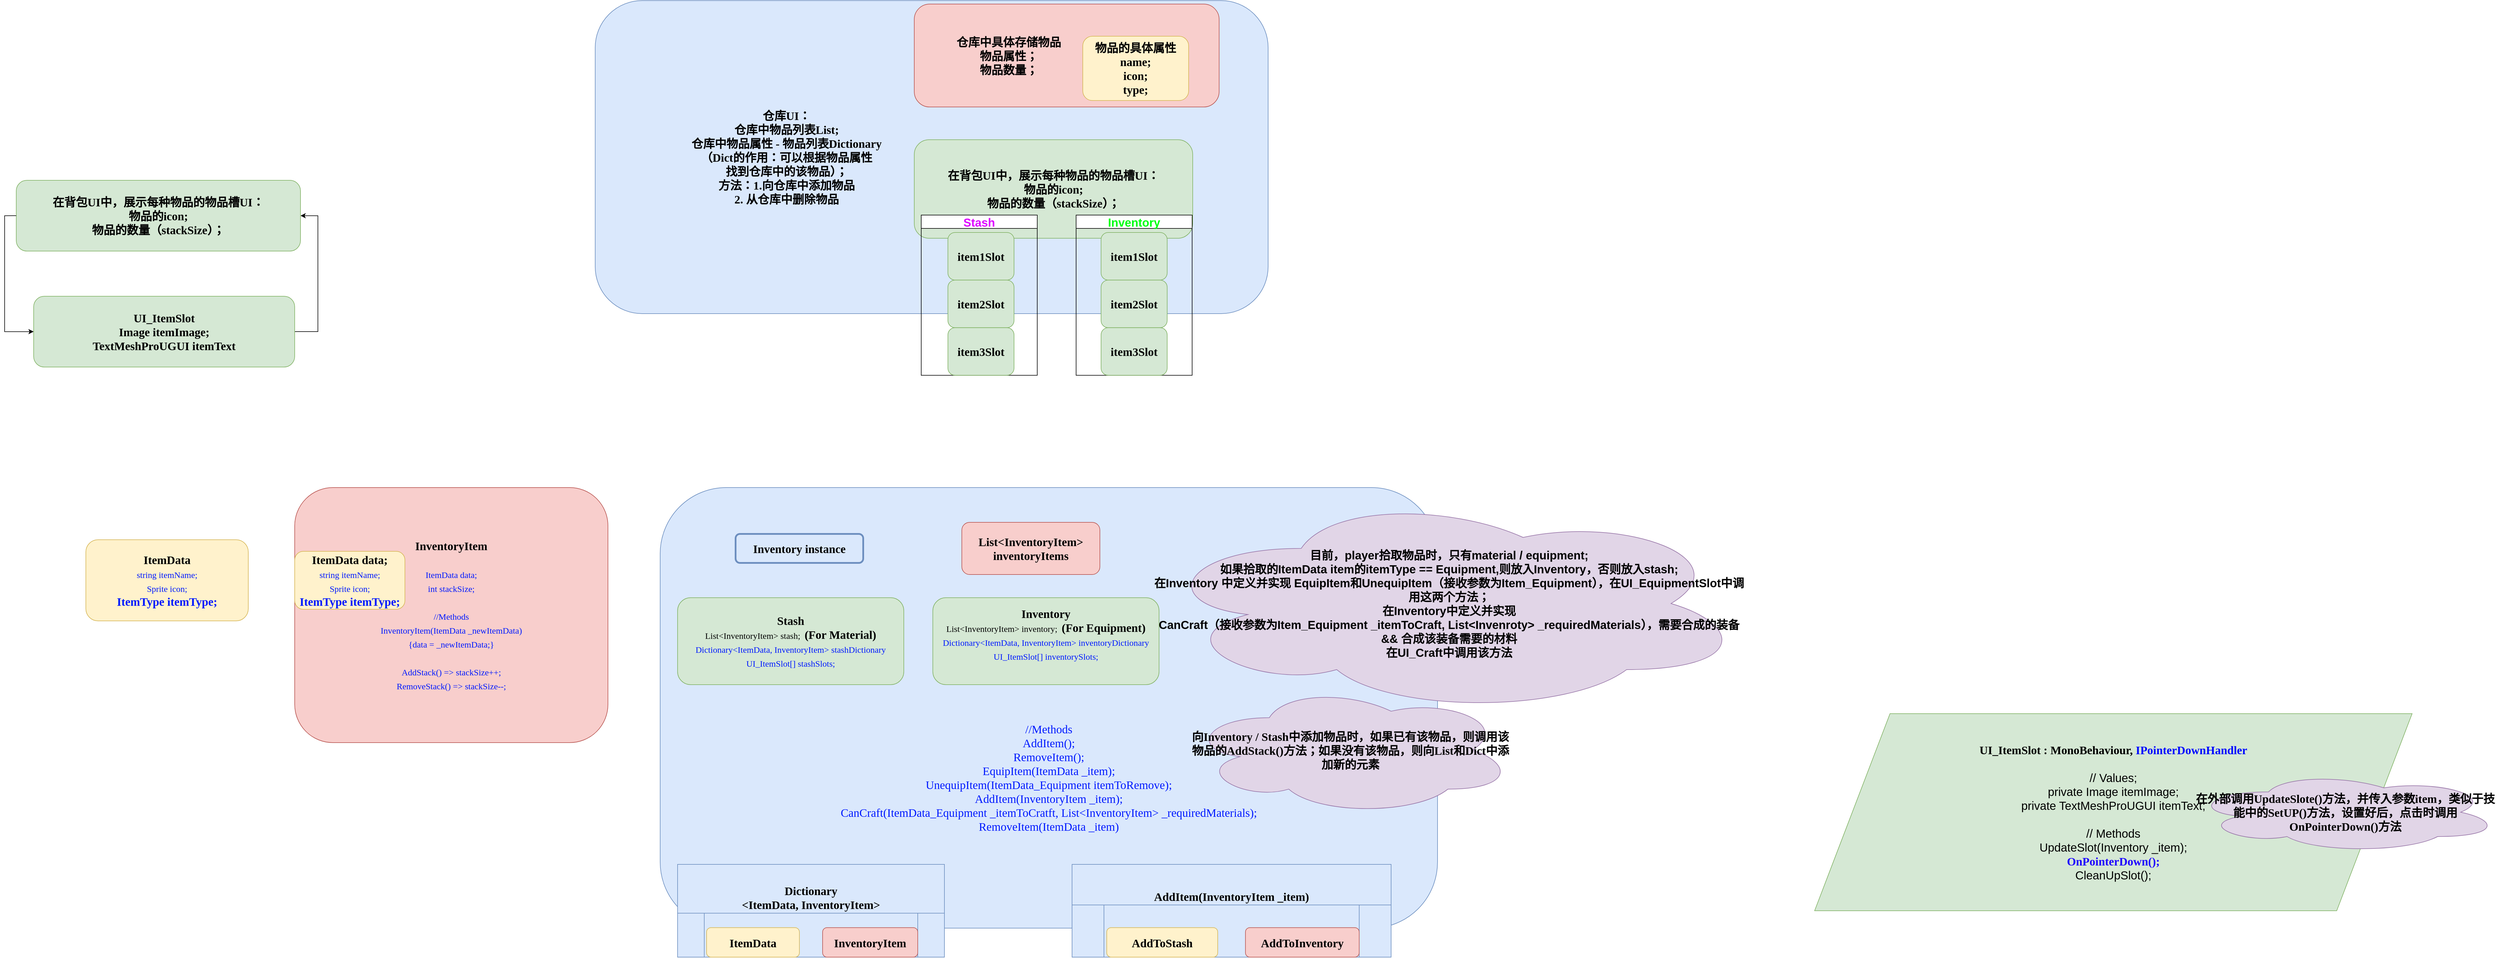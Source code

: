 <mxfile version="27.0.3">
  <diagram name="第 1 页" id="d9a0k_mFq8F035uaQbnA">
    <mxGraphModel dx="3420" dy="2582" grid="1" gridSize="10" guides="1" tooltips="1" connect="1" arrows="1" fold="1" page="1" pageScale="1" pageWidth="827" pageHeight="1169" math="0" shadow="0">
      <root>
        <mxCell id="0" />
        <mxCell id="1" parent="0" />
        <mxCell id="zPP25lYwPmgQLzwcbYbT-2" value="ItemData&lt;div&gt;&lt;span style=&quot;font-weight: normal;&quot;&gt;&lt;font style=&quot;font-size: 15px; color: rgb(0, 25, 255);&quot;&gt;string itemName;&lt;/font&gt;&lt;/span&gt;&lt;/div&gt;&lt;div&gt;&lt;span style=&quot;font-weight: normal;&quot;&gt;&lt;font style=&quot;font-size: 15px; color: rgb(0, 25, 255);&quot;&gt;Sprite icon;&lt;/font&gt;&lt;/span&gt;&lt;/div&gt;&lt;div&gt;&lt;font style=&quot;color: rgb(0, 25, 255);&quot;&gt;ItemType itemType;&lt;/font&gt;&lt;/div&gt;" style="rounded=1;whiteSpace=wrap;html=1;fillColor=#fff2cc;strokeColor=#d6b656;fontSize=20;fontStyle=1;fontFamily=Comic Sans MS;" vertex="1" parent="1">
          <mxGeometry x="30" y="120" width="280" height="140" as="geometry" />
        </mxCell>
        <mxCell id="zPP25lYwPmgQLzwcbYbT-7" value="" style="group" vertex="1" connectable="0" parent="1">
          <mxGeometry x="390" y="30" width="540" height="440" as="geometry" />
        </mxCell>
        <mxCell id="zPP25lYwPmgQLzwcbYbT-3" value="InventoryItem&lt;div&gt;&lt;br&gt;&lt;div&gt;&lt;span style=&quot;font-weight: normal;&quot;&gt;&lt;font style=&quot;font-size: 15px; color: rgb(0, 25, 255);&quot;&gt;ItemData data;&lt;/font&gt;&lt;/span&gt;&lt;/div&gt;&lt;div&gt;&lt;span style=&quot;font-weight: normal;&quot;&gt;&lt;font style=&quot;font-size: 15px; color: rgb(0, 25, 255);&quot;&gt;int stackSize;&lt;/font&gt;&lt;/span&gt;&lt;/div&gt;&lt;/div&gt;&lt;div&gt;&lt;span style=&quot;font-weight: normal;&quot;&gt;&lt;font style=&quot;font-size: 15px; color: rgb(0, 25, 255);&quot;&gt;&lt;br&gt;&lt;/font&gt;&lt;/span&gt;&lt;/div&gt;&lt;div&gt;&lt;span style=&quot;font-weight: normal;&quot;&gt;&lt;font style=&quot;font-size: 15px; color: rgb(0, 25, 255);&quot;&gt;//Methods&lt;/font&gt;&lt;/span&gt;&lt;/div&gt;&lt;div&gt;&lt;span style=&quot;font-weight: normal;&quot;&gt;&lt;font style=&quot;font-size: 15px; color: rgb(0, 25, 255);&quot;&gt;InventoryItem(ItemData _newItemData)&lt;/font&gt;&lt;/span&gt;&lt;/div&gt;&lt;div&gt;&lt;span style=&quot;font-weight: normal;&quot;&gt;&lt;font style=&quot;font-size: 15px; color: rgb(0, 25, 255);&quot;&gt;{data = _newItemData;}&lt;/font&gt;&lt;/span&gt;&lt;/div&gt;&lt;div&gt;&lt;span style=&quot;font-weight: normal;&quot;&gt;&lt;font style=&quot;font-size: 15px; color: rgb(0, 25, 255);&quot;&gt;&lt;br&gt;&lt;/font&gt;&lt;/span&gt;&lt;/div&gt;&lt;div&gt;&lt;span style=&quot;font-weight: normal;&quot;&gt;&lt;font style=&quot;font-size: 15px; color: rgb(0, 25, 255);&quot;&gt;AddStack() =&amp;gt;&amp;nbsp;&lt;/font&gt;&lt;/span&gt;&lt;span style=&quot;color: rgb(0, 25, 255); font-size: 15px; font-weight: 400; background-color: transparent;&quot;&gt;stackSize++;&lt;/span&gt;&lt;/div&gt;&lt;div&gt;&lt;span style=&quot;font-weight: normal;&quot;&gt;&lt;font style=&quot;font-size: 15px; color: rgb(0, 25, 255);&quot;&gt;RemoveStack() =&amp;gt;&amp;nbsp;&lt;/font&gt;&lt;/span&gt;&lt;span style=&quot;background-color: transparent; font-size: 15px; font-weight: 400;&quot;&gt;&lt;font color=&quot;#0019ff&quot;&gt;stackSize--;&lt;/font&gt;&lt;/span&gt;&lt;/div&gt;" style="rounded=1;whiteSpace=wrap;html=1;fillColor=#f8cecc;strokeColor=#b85450;fontSize=20;fontStyle=1;fontFamily=Comic Sans MS;" vertex="1" parent="zPP25lYwPmgQLzwcbYbT-7">
          <mxGeometry width="540" height="440" as="geometry" />
        </mxCell>
        <mxCell id="zPP25lYwPmgQLzwcbYbT-4" value="ItemData data;&lt;div&gt;&lt;span style=&quot;font-weight: normal;&quot;&gt;&lt;font style=&quot;font-size: 15px; color: rgb(0, 25, 255);&quot;&gt;string itemName;&lt;/font&gt;&lt;/span&gt;&lt;/div&gt;&lt;div&gt;&lt;span style=&quot;font-weight: normal;&quot;&gt;&lt;font style=&quot;font-size: 15px; color: rgb(0, 25, 255);&quot;&gt;Sprite icon;&lt;/font&gt;&lt;/span&gt;&lt;/div&gt;&lt;div&gt;&lt;span style=&quot;color: rgb(0, 25, 255);&quot;&gt;&lt;font style=&quot;&quot;&gt;ItemType itemType;&lt;/font&gt;&lt;/span&gt;&lt;span style=&quot;font-weight: normal;&quot;&gt;&lt;font style=&quot;font-size: 15px; color: rgb(0, 25, 255);&quot;&gt;&lt;/font&gt;&lt;/span&gt;&lt;/div&gt;" style="rounded=1;whiteSpace=wrap;html=1;fillColor=#fff2cc;strokeColor=#d6b656;fontSize=20;fontStyle=1;fontFamily=Comic Sans MS;" vertex="1" parent="zPP25lYwPmgQLzwcbYbT-7">
          <mxGeometry y="110" width="190" height="100" as="geometry" />
        </mxCell>
        <mxCell id="zPP25lYwPmgQLzwcbYbT-27" value="" style="group;fontSize=20;" vertex="1" connectable="0" parent="1">
          <mxGeometry x="908" y="-810" width="1160" height="646.36" as="geometry" />
        </mxCell>
        <mxCell id="zPP25lYwPmgQLzwcbYbT-24" value="仓库UI：&lt;div&gt;仓库中物品列表List;&lt;/div&gt;&lt;div&gt;仓库中物品属性 - 物品列表Dictionary&lt;br&gt;（Dict的作用：可以根据物品属性&lt;br&gt;找到仓库中的该物品）；&lt;/div&gt;&lt;div&gt;方法：1.向仓库中添加物品&lt;/div&gt;&lt;div&gt;2. 从仓库中删除物品&lt;/div&gt;" style="rounded=1;whiteSpace=wrap;html=1;fillColor=#dae8fc;strokeColor=#6c8ebf;fontSize=20;fontStyle=1;fontFamily=Comic Sans MS;labelPosition=center;verticalLabelPosition=middle;align=center;verticalAlign=middle;spacingLeft=-500;" vertex="1" parent="zPP25lYwPmgQLzwcbYbT-27">
          <mxGeometry width="1160" height="540" as="geometry" />
        </mxCell>
        <mxCell id="zPP25lYwPmgQLzwcbYbT-28" value="" style="group" vertex="1" connectable="0" parent="zPP25lYwPmgQLzwcbYbT-27">
          <mxGeometry x="550" y="6" width="525.56" height="177.53" as="geometry" />
        </mxCell>
        <mxCell id="zPP25lYwPmgQLzwcbYbT-25" value="仓库中具体存储物品&lt;div&gt;物品属性；&lt;/div&gt;&lt;div&gt;物品数量；&lt;/div&gt;" style="rounded=1;whiteSpace=wrap;html=1;fillColor=#f8cecc;strokeColor=#b85450;fontSize=20;fontStyle=1;fontFamily=Comic Sans MS;container=0;labelPosition=center;verticalLabelPosition=middle;align=center;verticalAlign=middle;spacingLeft=-200;" vertex="1" parent="zPP25lYwPmgQLzwcbYbT-28">
          <mxGeometry width="525.56" height="177.53" as="geometry" />
        </mxCell>
        <mxCell id="zPP25lYwPmgQLzwcbYbT-26" value="物品的具体属性&lt;div&gt;name;&lt;/div&gt;&lt;div&gt;icon;&lt;/div&gt;&lt;div&gt;type;&lt;/div&gt;" style="rounded=1;whiteSpace=wrap;html=1;fillColor=#fff2cc;strokeColor=#d6b656;fontSize=20;fontStyle=1;fontFamily=Comic Sans MS;labelPosition=center;verticalLabelPosition=middle;align=center;verticalAlign=middle;" vertex="1" parent="zPP25lYwPmgQLzwcbYbT-28">
          <mxGeometry x="290.491" y="55.478" width="182.513" height="110.956" as="geometry" />
        </mxCell>
        <mxCell id="zPP25lYwPmgQLzwcbYbT-37" value="在背包UI中，展示每种物品的物品槽UI：&lt;div&gt;物品的icon;&lt;/div&gt;&lt;div&gt;物品的数量（stackSize）；&lt;/div&gt;" style="rounded=1;whiteSpace=wrap;html=1;fillColor=#d5e8d4;strokeColor=#82b366;fontSize=20;fontStyle=1;fontFamily=Comic Sans MS;labelPosition=center;verticalLabelPosition=middle;align=center;verticalAlign=middle;" vertex="1" parent="zPP25lYwPmgQLzwcbYbT-27">
          <mxGeometry x="550" y="240" width="480" height="170" as="geometry" />
        </mxCell>
        <mxCell id="zPP25lYwPmgQLzwcbYbT-48" value="Stash" style="swimlane;whiteSpace=wrap;html=1;fontSize=20;fontColor=#DD06FF;" vertex="1" parent="zPP25lYwPmgQLzwcbYbT-27">
          <mxGeometry x="562" y="370" width="200" height="276.36" as="geometry" />
        </mxCell>
        <mxCell id="zPP25lYwPmgQLzwcbYbT-40" value="item1Slot" style="rounded=1;whiteSpace=wrap;html=1;fillColor=#d5e8d4;strokeColor=#82b366;fontSize=20;fontStyle=1;fontFamily=Comic Sans MS;labelPosition=center;verticalLabelPosition=middle;align=center;verticalAlign=middle;" vertex="1" parent="zPP25lYwPmgQLzwcbYbT-27">
          <mxGeometry x="608" y="400" width="114" height="82.12" as="geometry" />
        </mxCell>
        <mxCell id="zPP25lYwPmgQLzwcbYbT-41" value="item2Slot" style="rounded=1;whiteSpace=wrap;html=1;fillColor=#d5e8d4;strokeColor=#82b366;fontSize=20;fontStyle=1;fontFamily=Comic Sans MS;labelPosition=center;verticalLabelPosition=middle;align=center;verticalAlign=middle;" vertex="1" parent="zPP25lYwPmgQLzwcbYbT-27">
          <mxGeometry x="608" y="482.12" width="114" height="82.12" as="geometry" />
        </mxCell>
        <mxCell id="zPP25lYwPmgQLzwcbYbT-42" value="item3Slot" style="rounded=1;whiteSpace=wrap;html=1;fillColor=#d5e8d4;strokeColor=#82b366;fontSize=20;fontStyle=1;fontFamily=Comic Sans MS;labelPosition=center;verticalLabelPosition=middle;align=center;verticalAlign=middle;" vertex="1" parent="zPP25lYwPmgQLzwcbYbT-27">
          <mxGeometry x="608" y="564.24" width="114" height="82.12" as="geometry" />
        </mxCell>
        <mxCell id="zPP25lYwPmgQLzwcbYbT-49" value="Inventory" style="swimlane;whiteSpace=wrap;html=1;fontSize=20;fontColor=#01FF12;" vertex="1" parent="zPP25lYwPmgQLzwcbYbT-27">
          <mxGeometry x="829" y="370" width="200" height="276.36" as="geometry" />
        </mxCell>
        <mxCell id="zPP25lYwPmgQLzwcbYbT-46" value="item1Slot" style="rounded=1;whiteSpace=wrap;html=1;fillColor=#d5e8d4;strokeColor=#82b366;fontSize=20;fontStyle=1;fontFamily=Comic Sans MS;labelPosition=center;verticalLabelPosition=middle;align=center;verticalAlign=middle;" vertex="1" parent="zPP25lYwPmgQLzwcbYbT-49">
          <mxGeometry x="43" y="30" width="114" height="82.12" as="geometry" />
        </mxCell>
        <mxCell id="zPP25lYwPmgQLzwcbYbT-45" value="item2Slot" style="rounded=1;whiteSpace=wrap;html=1;fillColor=#d5e8d4;strokeColor=#82b366;fontSize=20;fontStyle=1;fontFamily=Comic Sans MS;labelPosition=center;verticalLabelPosition=middle;align=center;verticalAlign=middle;" vertex="1" parent="zPP25lYwPmgQLzwcbYbT-49">
          <mxGeometry x="43" y="112.12" width="114" height="82.12" as="geometry" />
        </mxCell>
        <mxCell id="zPP25lYwPmgQLzwcbYbT-44" value="item3Slot" style="rounded=1;whiteSpace=wrap;html=1;fillColor=#d5e8d4;strokeColor=#82b366;fontSize=20;fontStyle=1;fontFamily=Comic Sans MS;labelPosition=center;verticalLabelPosition=middle;align=center;verticalAlign=middle;" vertex="1" parent="zPP25lYwPmgQLzwcbYbT-49">
          <mxGeometry x="43" y="194.24" width="114" height="82.12" as="geometry" />
        </mxCell>
        <mxCell id="zPP25lYwPmgQLzwcbYbT-36" value="" style="group" vertex="1" connectable="0" parent="1">
          <mxGeometry x="-90" y="-500" width="520" height="322.12" as="geometry" />
        </mxCell>
        <mxCell id="zPP25lYwPmgQLzwcbYbT-35" style="edgeStyle=orthogonalEdgeStyle;rounded=0;orthogonalLoop=1;jettySize=auto;html=1;entryX=1;entryY=0.5;entryDx=0;entryDy=0;" edge="1" parent="zPP25lYwPmgQLzwcbYbT-36" source="zPP25lYwPmgQLzwcbYbT-29" target="zPP25lYwPmgQLzwcbYbT-30">
          <mxGeometry relative="1" as="geometry">
            <Array as="points">
              <mxPoint x="520" y="261" />
              <mxPoint x="520" y="61" />
            </Array>
          </mxGeometry>
        </mxCell>
        <mxCell id="zPP25lYwPmgQLzwcbYbT-29" value="UI_ItemSlot&lt;div&gt;Image itemImage;&lt;/div&gt;&lt;div&gt;TextMeshProUGUI itemText&lt;/div&gt;" style="rounded=1;whiteSpace=wrap;html=1;fillColor=#d5e8d4;strokeColor=#82b366;fontSize=20;fontStyle=1;fontFamily=Comic Sans MS;labelPosition=center;verticalLabelPosition=middle;align=center;verticalAlign=middle;" vertex="1" parent="zPP25lYwPmgQLzwcbYbT-36">
          <mxGeometry x="30" y="200" width="450" height="122.12" as="geometry" />
        </mxCell>
        <mxCell id="zPP25lYwPmgQLzwcbYbT-30" value="在背包UI中，展示每种物品的物品槽UI：&lt;div&gt;物品的icon;&lt;/div&gt;&lt;div&gt;物品的数量（stackSize）；&lt;/div&gt;" style="rounded=1;whiteSpace=wrap;html=1;fillColor=#d5e8d4;strokeColor=#82b366;fontSize=20;fontStyle=1;fontFamily=Comic Sans MS;labelPosition=center;verticalLabelPosition=middle;align=center;verticalAlign=middle;" vertex="1" parent="zPP25lYwPmgQLzwcbYbT-36">
          <mxGeometry width="490" height="122.12" as="geometry" />
        </mxCell>
        <mxCell id="zPP25lYwPmgQLzwcbYbT-31" style="edgeStyle=orthogonalEdgeStyle;rounded=0;orthogonalLoop=1;jettySize=auto;html=1;entryX=0;entryY=0.5;entryDx=0;entryDy=0;exitX=0;exitY=0.5;exitDx=0;exitDy=0;" edge="1" parent="zPP25lYwPmgQLzwcbYbT-36" source="zPP25lYwPmgQLzwcbYbT-30" target="zPP25lYwPmgQLzwcbYbT-29">
          <mxGeometry relative="1" as="geometry" />
        </mxCell>
        <mxCell id="zPP25lYwPmgQLzwcbYbT-50" value="" style="group" vertex="1" connectable="0" parent="1">
          <mxGeometry x="1020" y="30" width="1940" height="800" as="geometry" />
        </mxCell>
        <mxCell id="zPP25lYwPmgQLzwcbYbT-6" value="&lt;div&gt;&lt;font&gt;&lt;br&gt;&lt;/font&gt;&lt;/div&gt;&lt;div&gt;&lt;font&gt;&lt;br&gt;&lt;/font&gt;&lt;/div&gt;&lt;div&gt;&lt;font&gt;&lt;br&gt;&lt;/font&gt;&lt;/div&gt;&lt;div&gt;&lt;font&gt;&lt;br&gt;&lt;/font&gt;&lt;/div&gt;&lt;div&gt;&lt;font&gt;&lt;br&gt;&lt;/font&gt;&lt;/div&gt;&lt;div&gt;&lt;font&gt;&lt;br&gt;&lt;/font&gt;&lt;/div&gt;&lt;div&gt;&lt;font&gt;&lt;br&gt;&lt;/font&gt;&lt;/div&gt;&lt;div&gt;&lt;font&gt;&lt;br&gt;&lt;/font&gt;&lt;/div&gt;&lt;div&gt;&lt;font&gt;&lt;br&gt;&lt;/font&gt;&lt;/div&gt;&lt;div&gt;&lt;font&gt;&lt;br&gt;&lt;/font&gt;&lt;/div&gt;&lt;div&gt;&lt;span style=&quot;font-weight: normal;&quot;&gt;&lt;font style=&quot;color: rgb(0, 25, 255);&quot;&gt;//Methods&lt;/font&gt;&lt;/span&gt;&lt;/div&gt;&lt;div&gt;&lt;font color=&quot;#0019ff&quot;&gt;&lt;span style=&quot;font-weight: 400;&quot;&gt;AddItem();&lt;/span&gt;&lt;/font&gt;&lt;/div&gt;&lt;div&gt;&lt;font color=&quot;#0019ff&quot;&gt;&lt;span style=&quot;font-weight: 400;&quot;&gt;RemoveItem();&lt;/span&gt;&lt;/font&gt;&lt;/div&gt;&lt;div&gt;&lt;font&gt;&lt;font color=&quot;#0019ff&quot;&gt;&lt;span style=&quot;font-weight: 400;&quot;&gt;EquipItem(&lt;/span&gt;&lt;/font&gt;&lt;span style=&quot;background-color: transparent; font-weight: 400;&quot;&gt;&lt;font color=&quot;#0019ff&quot;&gt;ItemData _item&lt;/font&gt;&lt;/span&gt;&lt;span style=&quot;font-weight: 400; color: light-dark(rgb(0, 25, 255), rgb(175, 196, 255)); background-color: transparent;&quot;&gt;);&lt;/span&gt;&lt;/font&gt;&lt;/div&gt;&lt;div&gt;&lt;span style=&quot;background-color: transparent;&quot;&gt;&lt;font color=&quot;#0019ff&quot;&gt;&lt;span style=&quot;font-weight: 400;&quot;&gt;UnequipItem(ItemData_Equipment itemToRemove);&lt;/span&gt;&lt;/font&gt;&lt;/span&gt;&lt;/div&gt;&lt;div&gt;&lt;span style=&quot;background-color: transparent;&quot;&gt;&lt;font color=&quot;#0019ff&quot;&gt;&lt;span style=&quot;font-weight: 400;&quot;&gt;AddItem(InventoryItem _item);&lt;/span&gt;&lt;/font&gt;&lt;/span&gt;&lt;/div&gt;&lt;div&gt;&lt;span style=&quot;background-color: transparent;&quot;&gt;&lt;font color=&quot;#0019ff&quot;&gt;&lt;span style=&quot;font-weight: 400;&quot;&gt;CanCraft(ItemData_Equipment _itemToCratft, List&amp;lt;InventoryItem&amp;gt; _requiredMaterials);&lt;/span&gt;&lt;/font&gt;&lt;/span&gt;&lt;/div&gt;&lt;div&gt;&lt;span style=&quot;background-color: transparent;&quot;&gt;&lt;font color=&quot;#0019ff&quot;&gt;&lt;span style=&quot;font-weight: 400;&quot;&gt;RemoveItem(ItemData _item)&lt;/span&gt;&lt;/font&gt;&lt;/span&gt;&lt;/div&gt;" style="rounded=1;whiteSpace=wrap;html=1;fillColor=#dae8fc;strokeColor=#6c8ebf;fontSize=20;fontStyle=1;fontFamily=Comic Sans MS;" vertex="1" parent="zPP25lYwPmgQLzwcbYbT-50">
          <mxGeometry width="1340" height="760" as="geometry" />
        </mxCell>
        <mxCell id="zPP25lYwPmgQLzwcbYbT-8" value="Inventory instance" style="rounded=1;whiteSpace=wrap;html=1;fillColor=#dae8fc;strokeColor=#6c8ebf;fontSize=20;fontStyle=1;fontFamily=Comic Sans MS;strokeWidth=3;" vertex="1" parent="zPP25lYwPmgQLzwcbYbT-50">
          <mxGeometry x="130" y="80" width="220" height="50" as="geometry" />
        </mxCell>
        <mxCell id="zPP25lYwPmgQLzwcbYbT-23" value="List&amp;lt;InventoryItem&amp;gt; inventoryItems" style="rounded=1;whiteSpace=wrap;html=1;fillColor=#f8cecc;strokeColor=#b85450;fontSize=20;fontStyle=1;fontFamily=Comic Sans MS;container=0;" vertex="1" parent="zPP25lYwPmgQLzwcbYbT-50">
          <mxGeometry x="520" y="60" width="238" height="90" as="geometry" />
        </mxCell>
        <mxCell id="zPP25lYwPmgQLzwcbYbT-39" value="" style="group" vertex="1" connectable="0" parent="zPP25lYwPmgQLzwcbYbT-50">
          <mxGeometry x="30" y="650" width="460" height="160" as="geometry" />
        </mxCell>
        <mxCell id="zPP25lYwPmgQLzwcbYbT-18" value="" style="group;fillColor=#dae8fc;strokeColor=#6c8ebf;container=0;" vertex="1" connectable="0" parent="zPP25lYwPmgQLzwcbYbT-39">
          <mxGeometry width="460" height="160" as="geometry" />
        </mxCell>
        <mxCell id="zPP25lYwPmgQLzwcbYbT-9" value="Dictionary&lt;div&gt;&amp;lt;ItemData, InventoryItem&amp;gt;&lt;/div&gt;" style="shape=process;whiteSpace=wrap;html=1;backgroundOutline=1;fontStyle=1;fontSize=20;fontFamily=Comic Sans MS;labelPosition=center;verticalLabelPosition=top;align=center;verticalAlign=bottom;container=0;fillColor=#dae8fc;strokeColor=#6c8ebf;" vertex="1" parent="zPP25lYwPmgQLzwcbYbT-39">
          <mxGeometry y="84.211" width="460" height="75.789" as="geometry" />
        </mxCell>
        <mxCell id="zPP25lYwPmgQLzwcbYbT-13" value="ItemData" style="rounded=1;whiteSpace=wrap;html=1;fillColor=#fff2cc;strokeColor=#d6b656;fontSize=20;fontStyle=1;fontFamily=Comic Sans MS;container=0;" vertex="1" parent="zPP25lYwPmgQLzwcbYbT-39">
          <mxGeometry x="50" y="109.091" width="160" height="50.909" as="geometry" />
        </mxCell>
        <mxCell id="zPP25lYwPmgQLzwcbYbT-16" value="InventoryItem" style="rounded=1;whiteSpace=wrap;html=1;fillColor=#f8cecc;strokeColor=#b85450;fontSize=20;fontStyle=1;fontFamily=Comic Sans MS;container=0;" vertex="1" parent="zPP25lYwPmgQLzwcbYbT-39">
          <mxGeometry x="250" y="109.091" width="164" height="50.909" as="geometry" />
        </mxCell>
        <mxCell id="zPP25lYwPmgQLzwcbYbT-52" value="&lt;div&gt;&lt;div&gt;Stash&lt;/div&gt;&lt;div&gt;&lt;div&gt;&lt;div&gt;&lt;span style=&quot;font-size: 15px; font-weight: 400;&quot;&gt;List&amp;lt;InventoryItem&amp;gt; stash;&amp;nbsp;&lt;/span&gt;&lt;span style=&quot;font-size: 15px;&quot;&gt;&amp;nbsp;&lt;/span&gt;&lt;font&gt;(For Material)&lt;/font&gt;&lt;/div&gt;&lt;div&gt;&lt;span style=&quot;font-weight: normal;&quot;&gt;&lt;font style=&quot;font-size: 15px; color: rgb(0, 25, 255);&quot;&gt;Dictionary&amp;lt;ItemData, InventoryItem&amp;gt; stashDictionary&lt;/font&gt;&lt;/span&gt;&lt;/div&gt;&lt;/div&gt;&lt;div&gt;&lt;font style=&quot;color: rgb(0, 25, 255);&quot;&gt;&lt;span style=&quot;font-size: 15px; font-weight: 400;&quot;&gt;UI_ItemSlot[] stashSlots;&lt;/span&gt;&lt;/font&gt;&lt;/div&gt;&lt;/div&gt;&lt;/div&gt;" style="rounded=1;whiteSpace=wrap;html=1;fillColor=#d5e8d4;strokeColor=#82b366;fontSize=20;fontStyle=1;fontFamily=Comic Sans MS;labelPosition=center;verticalLabelPosition=middle;align=center;verticalAlign=middle;" vertex="1" parent="zPP25lYwPmgQLzwcbYbT-50">
          <mxGeometry x="30" y="190" width="390" height="150" as="geometry" />
        </mxCell>
        <mxCell id="zPP25lYwPmgQLzwcbYbT-51" value="Inventory&lt;div&gt;&lt;div&gt;&lt;font&gt;&lt;span style=&quot;font-size: 15px; font-weight: 400;&quot;&gt;List&amp;lt;InventoryItem&amp;gt; inventory;&amp;nbsp;&lt;/span&gt;&lt;span style=&quot;font-size: 15px;&quot;&gt;&amp;nbsp;&lt;/span&gt;&lt;font&gt;(For Equipment)&lt;/font&gt;&lt;/font&gt;&lt;/div&gt;&lt;div&gt;&lt;span style=&quot;font-weight: normal;&quot;&gt;&lt;font style=&quot;font-size: 15px; color: rgb(0, 25, 255);&quot;&gt;Dictionary&amp;lt;ItemData, InventoryItem&amp;gt; inventoryDictionary&lt;/font&gt;&lt;/span&gt;&lt;/div&gt;&lt;/div&gt;&lt;div&gt;&lt;font style=&quot;color: rgb(0, 25, 255);&quot;&gt;&lt;font&gt;&lt;span style=&quot;font-size: 15px; font-weight: 400;&quot;&gt;UI_ItemSlot[] inventorySlots;&lt;/span&gt;&lt;/font&gt;&lt;/font&gt;&lt;/div&gt;&lt;div&gt;&lt;br&gt;&lt;/div&gt;" style="rounded=1;whiteSpace=wrap;html=1;fillColor=#d5e8d4;strokeColor=#82b366;fontSize=20;fontStyle=1;fontFamily=Comic Sans MS;labelPosition=center;verticalLabelPosition=middle;align=center;verticalAlign=middle;" vertex="1" parent="zPP25lYwPmgQLzwcbYbT-50">
          <mxGeometry x="470" y="190" width="390" height="150" as="geometry" />
        </mxCell>
        <mxCell id="zPP25lYwPmgQLzwcbYbT-71" value="" style="group;spacingTop=20;" vertex="1" connectable="0" parent="zPP25lYwPmgQLzwcbYbT-50">
          <mxGeometry x="710" y="650" width="550" height="160" as="geometry" />
        </mxCell>
        <mxCell id="zPP25lYwPmgQLzwcbYbT-72" value="" style="group;fillColor=#dae8fc;strokeColor=#6c8ebf;container=0;" vertex="1" connectable="0" parent="zPP25lYwPmgQLzwcbYbT-71">
          <mxGeometry width="550" height="160" as="geometry" />
        </mxCell>
        <mxCell id="zPP25lYwPmgQLzwcbYbT-73" value="AddItem(InventoryItem _item)" style="shape=process;whiteSpace=wrap;html=1;backgroundOutline=1;fontStyle=1;fontSize=20;fontFamily=Comic Sans MS;labelPosition=center;verticalLabelPosition=top;align=center;verticalAlign=bottom;container=0;fillColor=#dae8fc;strokeColor=#6c8ebf;" vertex="1" parent="zPP25lYwPmgQLzwcbYbT-71">
          <mxGeometry y="70" width="550" height="90" as="geometry" />
        </mxCell>
        <mxCell id="zPP25lYwPmgQLzwcbYbT-74" value="AddToStash" style="rounded=1;whiteSpace=wrap;html=1;fillColor=#fff2cc;strokeColor=#d6b656;fontSize=20;fontStyle=1;fontFamily=Comic Sans MS;container=0;" vertex="1" parent="zPP25lYwPmgQLzwcbYbT-71">
          <mxGeometry x="59.783" y="109.091" width="191.304" height="50.909" as="geometry" />
        </mxCell>
        <mxCell id="zPP25lYwPmgQLzwcbYbT-75" value="AddToInventory" style="rounded=1;whiteSpace=wrap;html=1;fillColor=#f8cecc;strokeColor=#b85450;fontSize=20;fontStyle=1;fontFamily=Comic Sans MS;container=0;" vertex="1" parent="zPP25lYwPmgQLzwcbYbT-71">
          <mxGeometry x="298.913" y="109.091" width="196.087" height="50.909" as="geometry" />
        </mxCell>
        <mxCell id="zPP25lYwPmgQLzwcbYbT-64" value="向Inventory / Stash中添加物品时，如果已有该物品，则调用该物品的AddStack()方法；如果没有该物品，则向List和Dict中添加新的元素" style="ellipse;shape=cloud;whiteSpace=wrap;html=1;fontSize=20;fontStyle=1;fontFamily=Comic Sans MS;fillColor=#e1d5e7;strokeColor=#9673a6;" vertex="1" parent="zPP25lYwPmgQLzwcbYbT-50">
          <mxGeometry x="910" y="341" width="560" height="224" as="geometry" />
        </mxCell>
        <mxCell id="zPP25lYwPmgQLzwcbYbT-76" value="&lt;span style=&quot;font-weight: 700;&quot;&gt;目前，player拾取物品时，只有material / equipment;&lt;/span&gt;&lt;div style=&quot;font-weight: 700;&quot;&gt;如果拾取的ItemData item的itemType ==&amp;nbsp;Equipment,则放入Inventory，否则放入stash;&lt;/div&gt;&lt;div style=&quot;font-weight: 700;&quot;&gt;在Inventory 中定义并实现 EquipItem和UnequipItem（接收参数为Item_Equipment），在UI_EquipmentSlot中调用这两个方法；&lt;/div&gt;&lt;div style=&quot;font-weight: 700;&quot;&gt;在Inventory中定义并实现&lt;/div&gt;&lt;div style=&quot;font-weight: 700;&quot;&gt;CanCraft（接收参数为Item_Equipment _itemToCraft, List&amp;lt;Invenroty&amp;gt; _requiredMaterials），需要合成的装备 &amp;amp;&amp;amp; 合成该装备需要的材料&lt;/div&gt;&lt;div style=&quot;font-weight: 700;&quot;&gt;在UI_Craft中调用该方法&lt;/div&gt;" style="ellipse;shape=cloud;whiteSpace=wrap;html=1;fillColor=#e1d5e7;strokeColor=#9673a6;fontSize=20;" vertex="1" parent="zPP25lYwPmgQLzwcbYbT-50">
          <mxGeometry x="850" y="10" width="1020" height="380" as="geometry" />
        </mxCell>
        <mxCell id="zPP25lYwPmgQLzwcbYbT-70" value="" style="group" vertex="1" connectable="0" parent="1">
          <mxGeometry x="3010" y="420" width="1180" height="340" as="geometry" />
        </mxCell>
        <mxCell id="zPP25lYwPmgQLzwcbYbT-68" value="&lt;font face=&quot;Comic Sans MS&quot;&gt;&lt;b&gt;UI_ItemSlot : MonoBehaviour, &lt;font style=&quot;color: rgb(1, 9, 255);&quot;&gt;IPointerDownHandler&lt;/font&gt;&lt;/b&gt;&lt;/font&gt;&lt;div&gt;&lt;br&gt;&lt;/div&gt;&lt;div&gt;// Values;&lt;/div&gt;&lt;div&gt;private Image itemImage;&lt;/div&gt;&lt;div&gt;private TextMeshProUGUI itemText;&lt;/div&gt;&lt;div&gt;&lt;br&gt;&lt;/div&gt;&lt;div&gt;// Methods&lt;/div&gt;&lt;div&gt;UpdateSlot(Inventory _item);&lt;br&gt;&lt;b&gt;&lt;font style=&quot;color: rgb(31, 6, 255);&quot; face=&quot;Comic Sans MS&quot;&gt;OnPointerDown();&lt;/font&gt;&lt;/b&gt;&lt;br&gt;CleanUpSlot();&lt;/div&gt;" style="shape=parallelogram;perimeter=parallelogramPerimeter;whiteSpace=wrap;html=1;fixedSize=1;fillColor=#d5e8d4;strokeColor=#82b366;fontSize=20;fontStyle=0;size=130;" vertex="1" parent="zPP25lYwPmgQLzwcbYbT-70">
          <mxGeometry width="1030" height="340" as="geometry" />
        </mxCell>
        <mxCell id="zPP25lYwPmgQLzwcbYbT-69" value="在外部调用UpdateSlote()方法，并传入参数item，类似于技能中的SetUP()方法，设置好后，点击时调用OnPointerDown()方法" style="ellipse;shape=cloud;whiteSpace=wrap;html=1;fontSize=20;fontStyle=1;fontFamily=Comic Sans MS;fillColor=#e1d5e7;strokeColor=#9673a6;" vertex="1" parent="zPP25lYwPmgQLzwcbYbT-70">
          <mxGeometry x="650" y="100" width="530" height="140" as="geometry" />
        </mxCell>
      </root>
    </mxGraphModel>
  </diagram>
</mxfile>
